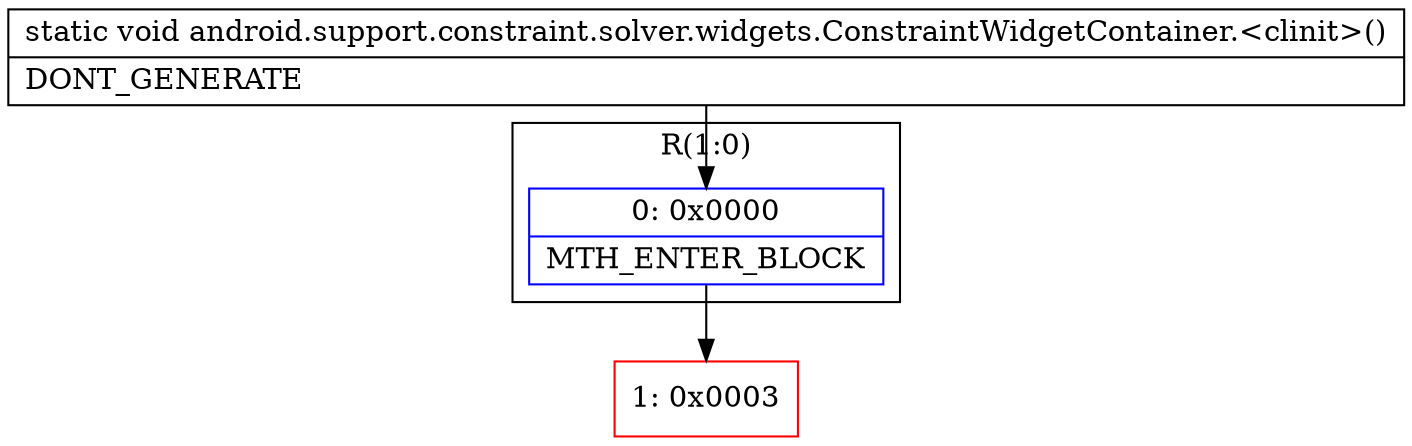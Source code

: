 digraph "CFG forandroid.support.constraint.solver.widgets.ConstraintWidgetContainer.\<clinit\>()V" {
subgraph cluster_Region_1880784546 {
label = "R(1:0)";
node [shape=record,color=blue];
Node_0 [shape=record,label="{0\:\ 0x0000|MTH_ENTER_BLOCK\l}"];
}
Node_1 [shape=record,color=red,label="{1\:\ 0x0003}"];
MethodNode[shape=record,label="{static void android.support.constraint.solver.widgets.ConstraintWidgetContainer.\<clinit\>()  | DONT_GENERATE\l}"];
MethodNode -> Node_0;
Node_0 -> Node_1;
}

